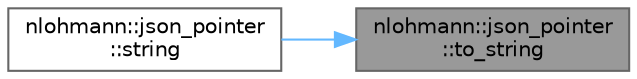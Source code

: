 digraph "nlohmann::json_pointer::to_string"
{
 // LATEX_PDF_SIZE
  bgcolor="transparent";
  edge [fontname=Helvetica,fontsize=10,labelfontname=Helvetica,labelfontsize=10];
  node [fontname=Helvetica,fontsize=10,shape=box,height=0.2,width=0.4];
  rankdir="RL";
  Node1 [label="nlohmann::json_pointer\l::to_string",height=0.2,width=0.4,color="gray40", fillcolor="grey60", style="filled", fontcolor="black",tooltip="return a string representation of the JSON pointer"];
  Node1 -> Node2 [dir="back",color="steelblue1",style="solid"];
  Node2 [label="nlohmann::json_pointer\l::string",height=0.2,width=0.4,color="grey40", fillcolor="white", style="filled",URL="$a01663.html#ae9015c658f99cf3d48a8563accc79988",tooltip="return a string representation of the JSON pointer"];
}
